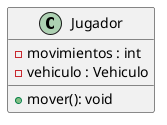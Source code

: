 @startuml

        class Jugador {
        		- movimientos : int
        		- vehiculo : Vehiculo
        		+ mover(): void
        }


@enduml
